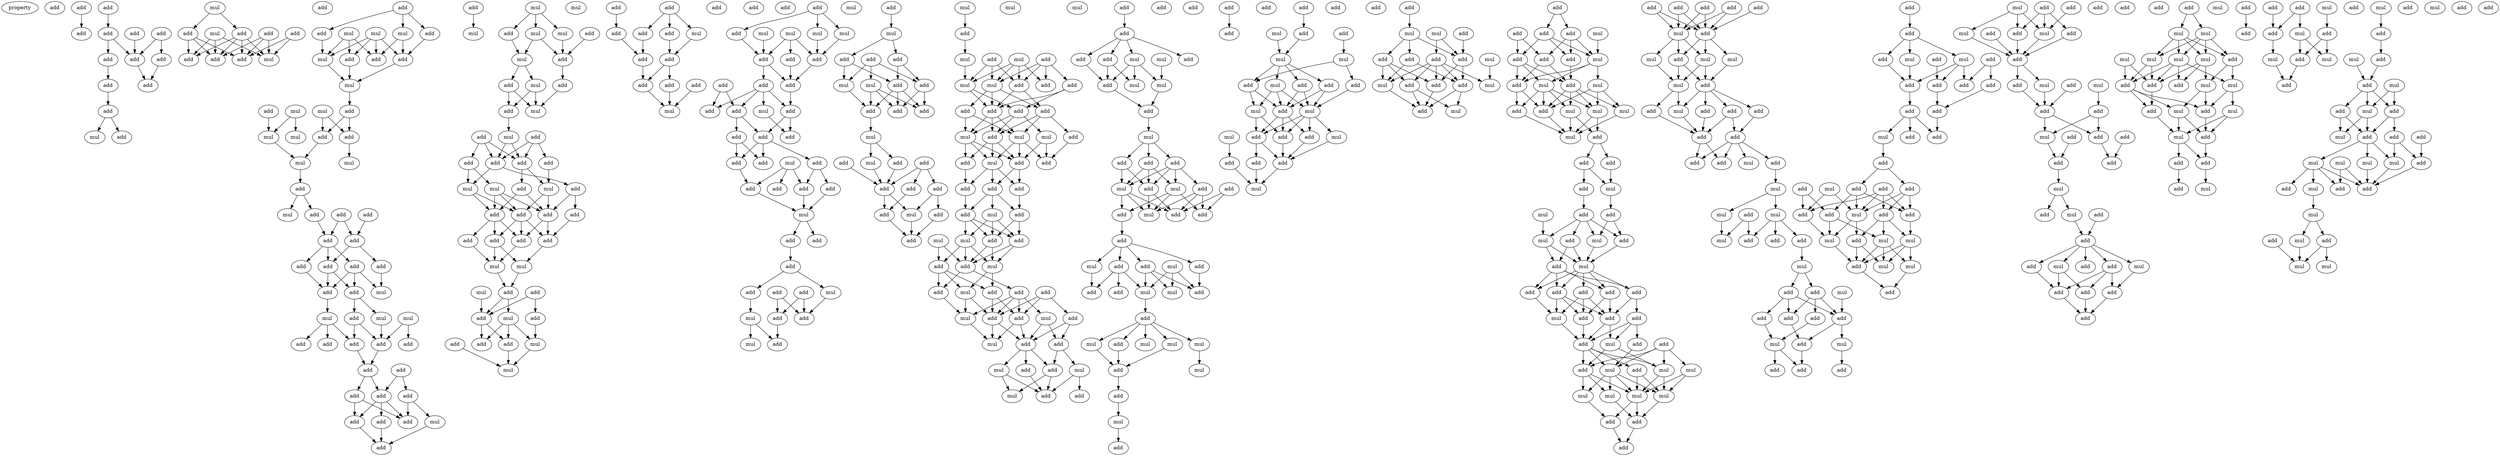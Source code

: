 digraph {
    node [fontcolor=black]
    property [mul=2,lf=1.8]
    0 [ label = add ];
    1 [ label = add ];
    2 [ label = add ];
    3 [ label = add ];
    4 [ label = add ];
    5 [ label = add ];
    6 [ label = add ];
    7 [ label = add ];
    8 [ label = add ];
    9 [ label = add ];
    10 [ label = add ];
    11 [ label = add ];
    12 [ label = add ];
    13 [ label = mul ];
    14 [ label = add ];
    15 [ label = mul ];
    16 [ label = add ];
    17 [ label = add ];
    18 [ label = mul ];
    19 [ label = add ];
    20 [ label = add ];
    21 [ label = add ];
    22 [ label = add ];
    23 [ label = mul ];
    24 [ label = add ];
    25 [ label = add ];
    26 [ label = add ];
    27 [ label = add ];
    28 [ label = mul ];
    29 [ label = mul ];
    30 [ label = mul ];
    31 [ label = add ];
    32 [ label = mul ];
    33 [ label = add ];
    34 [ label = add ];
    35 [ label = add ];
    36 [ label = mul ];
    37 [ label = add ];
    38 [ label = add ];
    39 [ label = mul ];
    40 [ label = mul ];
    41 [ label = add ];
    42 [ label = mul ];
    43 [ label = add ];
    44 [ label = mul ];
    45 [ label = mul ];
    46 [ label = mul ];
    47 [ label = add ];
    48 [ label = add ];
    49 [ label = add ];
    50 [ label = mul ];
    51 [ label = add ];
    52 [ label = add ];
    53 [ label = add ];
    54 [ label = add ];
    55 [ label = add ];
    56 [ label = add ];
    57 [ label = add ];
    58 [ label = mul ];
    59 [ label = add ];
    60 [ label = add ];
    61 [ label = mul ];
    62 [ label = mul ];
    63 [ label = add ];
    64 [ label = mul ];
    65 [ label = add ];
    66 [ label = add ];
    67 [ label = add ];
    68 [ label = add ];
    69 [ label = add ];
    70 [ label = add ];
    71 [ label = add ];
    72 [ label = add ];
    73 [ label = add ];
    74 [ label = add ];
    75 [ label = add ];
    76 [ label = add ];
    77 [ label = add ];
    78 [ label = mul ];
    79 [ label = add ];
    80 [ label = add ];
    81 [ label = mul ];
    82 [ label = mul ];
    83 [ label = mul ];
    84 [ label = add ];
    85 [ label = add ];
    86 [ label = mul ];
    87 [ label = mul ];
    88 [ label = add ];
    89 [ label = mul ];
    90 [ label = add ];
    91 [ label = mul ];
    92 [ label = add ];
    93 [ label = add ];
    94 [ label = mul ];
    95 [ label = add ];
    96 [ label = mul ];
    97 [ label = add ];
    98 [ label = add ];
    99 [ label = add ];
    100 [ label = add ];
    101 [ label = add ];
    102 [ label = mul ];
    103 [ label = add ];
    104 [ label = mul ];
    105 [ label = add ];
    106 [ label = mul ];
    107 [ label = add ];
    108 [ label = add ];
    109 [ label = add ];
    110 [ label = add ];
    111 [ label = add ];
    112 [ label = add ];
    113 [ label = add ];
    114 [ label = add ];
    115 [ label = mul ];
    116 [ label = mul ];
    117 [ label = add ];
    118 [ label = mul ];
    119 [ label = add ];
    120 [ label = add ];
    121 [ label = mul ];
    122 [ label = add ];
    123 [ label = add ];
    124 [ label = add ];
    125 [ label = mul ];
    126 [ label = add ];
    127 [ label = mul ];
    128 [ label = add ];
    129 [ label = add ];
    130 [ label = add ];
    131 [ label = add ];
    132 [ label = add ];
    133 [ label = add ];
    134 [ label = mul ];
    135 [ label = add ];
    136 [ label = add ];
    137 [ label = add ];
    138 [ label = add ];
    139 [ label = add ];
    140 [ label = add ];
    141 [ label = mul ];
    142 [ label = add ];
    143 [ label = add ];
    144 [ label = mul ];
    145 [ label = mul ];
    146 [ label = mul ];
    147 [ label = mul ];
    148 [ label = add ];
    149 [ label = add ];
    150 [ label = add ];
    151 [ label = add ];
    152 [ label = add ];
    153 [ label = add ];
    154 [ label = add ];
    155 [ label = add ];
    156 [ label = mul ];
    157 [ label = add ];
    158 [ label = add ];
    159 [ label = add ];
    160 [ label = add ];
    161 [ label = add ];
    162 [ label = add ];
    163 [ label = add ];
    164 [ label = add ];
    165 [ label = mul ];
    166 [ label = add ];
    167 [ label = add ];
    168 [ label = add ];
    169 [ label = mul ];
    170 [ label = add ];
    171 [ label = mul ];
    172 [ label = add ];
    173 [ label = add ];
    174 [ label = add ];
    175 [ label = add ];
    176 [ label = add ];
    177 [ label = mul ];
    178 [ label = add ];
    179 [ label = add ];
    180 [ label = mul ];
    181 [ label = add ];
    182 [ label = add ];
    183 [ label = mul ];
    184 [ label = add ];
    185 [ label = mul ];
    186 [ label = add ];
    187 [ label = add ];
    188 [ label = add ];
    189 [ label = add ];
    190 [ label = add ];
    191 [ label = mul ];
    192 [ label = mul ];
    193 [ label = add ];
    194 [ label = add ];
    195 [ label = add ];
    196 [ label = mul ];
    197 [ label = add ];
    198 [ label = add ];
    199 [ label = add ];
    200 [ label = mul ];
    201 [ label = add ];
    202 [ label = add ];
    203 [ label = add ];
    204 [ label = add ];
    205 [ label = mul ];
    206 [ label = add ];
    207 [ label = mul ];
    208 [ label = add ];
    209 [ label = add ];
    210 [ label = mul ];
    211 [ label = add ];
    212 [ label = mul ];
    213 [ label = add ];
    214 [ label = add ];
    215 [ label = add ];
    216 [ label = mul ];
    217 [ label = add ];
    218 [ label = mul ];
    219 [ label = add ];
    220 [ label = add ];
    221 [ label = add ];
    222 [ label = add ];
    223 [ label = add ];
    224 [ label = add ];
    225 [ label = mul ];
    226 [ label = mul ];
    227 [ label = mul ];
    228 [ label = add ];
    229 [ label = add ];
    230 [ label = add ];
    231 [ label = mul ];
    232 [ label = add ];
    233 [ label = add ];
    234 [ label = add ];
    235 [ label = add ];
    236 [ label = add ];
    237 [ label = mul ];
    238 [ label = add ];
    239 [ label = mul ];
    240 [ label = add ];
    241 [ label = mul ];
    242 [ label = add ];
    243 [ label = add ];
    244 [ label = mul ];
    245 [ label = add ];
    246 [ label = add ];
    247 [ label = add ];
    248 [ label = mul ];
    249 [ label = add ];
    250 [ label = add ];
    251 [ label = mul ];
    252 [ label = mul ];
    253 [ label = add ];
    254 [ label = add ];
    255 [ label = add ];
    256 [ label = mul ];
    257 [ label = add ];
    258 [ label = add ];
    259 [ label = add ];
    260 [ label = mul ];
    261 [ label = mul ];
    262 [ label = mul ];
    263 [ label = add ];
    264 [ label = add ];
    265 [ label = mul ];
    266 [ label = mul ];
    267 [ label = add ];
    268 [ label = add ];
    269 [ label = mul ];
    270 [ label = add ];
    271 [ label = mul ];
    272 [ label = add ];
    273 [ label = add ];
    274 [ label = mul ];
    275 [ label = add ];
    276 [ label = mul ];
    277 [ label = add ];
    278 [ label = mul ];
    279 [ label = add ];
    280 [ label = add ];
    281 [ label = add ];
    282 [ label = mul ];
    283 [ label = add ];
    284 [ label = add ];
    285 [ label = mul ];
    286 [ label = add ];
    287 [ label = add ];
    288 [ label = add ];
    289 [ label = mul ];
    290 [ label = add ];
    291 [ label = add ];
    292 [ label = mul ];
    293 [ label = add ];
    294 [ label = add ];
    295 [ label = add ];
    296 [ label = mul ];
    297 [ label = add ];
    298 [ label = mul ];
    299 [ label = add ];
    300 [ label = add ];
    301 [ label = mul ];
    302 [ label = add ];
    303 [ label = mul ];
    304 [ label = mul ];
    305 [ label = mul ];
    306 [ label = mul ];
    307 [ label = add ];
    308 [ label = add ];
    309 [ label = mul ];
    310 [ label = add ];
    311 [ label = mul ];
    312 [ label = add ];
    313 [ label = add ];
    314 [ label = add ];
    315 [ label = add ];
    316 [ label = add ];
    317 [ label = add ];
    318 [ label = add ];
    319 [ label = add ];
    320 [ label = mul ];
    321 [ label = add ];
    322 [ label = mul ];
    323 [ label = mul ];
    324 [ label = add ];
    325 [ label = add ];
    326 [ label = mul ];
    327 [ label = add ];
    328 [ label = add ];
    329 [ label = mul ];
    330 [ label = add ];
    331 [ label = mul ];
    332 [ label = add ];
    333 [ label = add ];
    334 [ label = mul ];
    335 [ label = mul ];
    336 [ label = add ];
    337 [ label = add ];
    338 [ label = add ];
    339 [ label = add ];
    340 [ label = mul ];
    341 [ label = add ];
    342 [ label = add ];
    343 [ label = add ];
    344 [ label = mul ];
    345 [ label = add ];
    346 [ label = mul ];
    347 [ label = add ];
    348 [ label = add ];
    349 [ label = mul ];
    350 [ label = add ];
    351 [ label = add ];
    352 [ label = add ];
    353 [ label = add ];
    354 [ label = mul ];
    355 [ label = mul ];
    356 [ label = add ];
    357 [ label = add ];
    358 [ label = mul ];
    359 [ label = add ];
    360 [ label = mul ];
    361 [ label = add ];
    362 [ label = add ];
    363 [ label = add ];
    364 [ label = add ];
    365 [ label = add ];
    366 [ label = add ];
    367 [ label = mul ];
    368 [ label = add ];
    369 [ label = add ];
    370 [ label = mul ];
    371 [ label = mul ];
    372 [ label = add ];
    373 [ label = mul ];
    374 [ label = mul ];
    375 [ label = add ];
    376 [ label = mul ];
    377 [ label = add ];
    378 [ label = mul ];
    379 [ label = add ];
    380 [ label = add ];
    381 [ label = add ];
    382 [ label = mul ];
    383 [ label = add ];
    384 [ label = add ];
    385 [ label = mul ];
    386 [ label = add ];
    387 [ label = add ];
    388 [ label = mul ];
    389 [ label = mul ];
    390 [ label = add ];
    391 [ label = mul ];
    392 [ label = add ];
    393 [ label = add ];
    394 [ label = add ];
    395 [ label = add ];
    396 [ label = add ];
    397 [ label = add ];
    398 [ label = add ];
    399 [ label = mul ];
    400 [ label = add ];
    401 [ label = add ];
    402 [ label = add ];
    403 [ label = add ];
    404 [ label = mul ];
    405 [ label = mul ];
    406 [ label = add ];
    407 [ label = mul ];
    408 [ label = mul ];
    409 [ label = add ];
    410 [ label = mul ];
    411 [ label = mul ];
    412 [ label = mul ];
    413 [ label = mul ];
    414 [ label = add ];
    415 [ label = add ];
    416 [ label = add ];
    417 [ label = add ];
    418 [ label = add ];
    419 [ label = add ];
    420 [ label = add ];
    421 [ label = add ];
    422 [ label = mul ];
    423 [ label = add ];
    424 [ label = add ];
    425 [ label = mul ];
    426 [ label = mul ];
    427 [ label = mul ];
    428 [ label = mul ];
    429 [ label = add ];
    430 [ label = add ];
    431 [ label = mul ];
    432 [ label = add ];
    433 [ label = add ];
    434 [ label = add ];
    435 [ label = add ];
    436 [ label = add ];
    437 [ label = mul ];
    438 [ label = add ];
    439 [ label = add ];
    440 [ label = add ];
    441 [ label = mul ];
    442 [ label = mul ];
    443 [ label = mul ];
    444 [ label = add ];
    445 [ label = add ];
    446 [ label = add ];
    447 [ label = mul ];
    448 [ label = add ];
    449 [ label = mul ];
    450 [ label = add ];
    451 [ label = add ];
    452 [ label = mul ];
    453 [ label = add ];
    454 [ label = add ];
    455 [ label = add ];
    456 [ label = add ];
    457 [ label = add ];
    458 [ label = mul ];
    459 [ label = mul ];
    460 [ label = add ];
    461 [ label = add ];
    462 [ label = add ];
    463 [ label = add ];
    464 [ label = add ];
    465 [ label = add ];
    466 [ label = mul ];
    467 [ label = add ];
    468 [ label = add ];
    469 [ label = mul ];
    470 [ label = add ];
    471 [ label = add ];
    472 [ label = add ];
    473 [ label = add ];
    474 [ label = add ];
    475 [ label = add ];
    476 [ label = mul ];
    477 [ label = add ];
    478 [ label = add ];
    479 [ label = add ];
    480 [ label = mul ];
    481 [ label = add ];
    482 [ label = add ];
    483 [ label = add ];
    484 [ label = add ];
    485 [ label = add ];
    486 [ label = add ];
    487 [ label = add ];
    488 [ label = mul ];
    489 [ label = add ];
    490 [ label = mul ];
    491 [ label = mul ];
    492 [ label = add ];
    493 [ label = mul ];
    494 [ label = mul ];
    495 [ label = mul ];
    496 [ label = add ];
    497 [ label = add ];
    498 [ label = add ];
    499 [ label = mul ];
    500 [ label = add ];
    501 [ label = add ];
    502 [ label = mul ];
    503 [ label = mul ];
    504 [ label = add ];
    505 [ label = add ];
    506 [ label = add ];
    507 [ label = mul ];
    508 [ label = add ];
    509 [ label = mul ];
    510 [ label = add ];
    511 [ label = add ];
    512 [ label = add ];
    513 [ label = mul ];
    514 [ label = add ];
    515 [ label = add ];
    516 [ label = add ];
    517 [ label = add ];
    518 [ label = add ];
    519 [ label = add ];
    520 [ label = mul ];
    521 [ label = add ];
    522 [ label = mul ];
    523 [ label = add ];
    524 [ label = add ];
    525 [ label = add ];
    526 [ label = add ];
    527 [ label = add ];
    528 [ label = add ];
    529 [ label = mul ];
    530 [ label = mul ];
    531 [ label = add ];
    532 [ label = add ];
    533 [ label = add ];
    534 [ label = add ];
    535 [ label = add ];
    536 [ label = add ];
    537 [ label = mul ];
    538 [ label = mul ];
    539 [ label = mul ];
    540 [ label = mul ];
    541 [ label = mul ];
    542 [ label = add ];
    543 [ label = mul ];
    544 [ label = mul ];
    545 [ label = add ];
    546 [ label = add ];
    547 [ label = mul ];
    548 [ label = add ];
    549 [ label = mul ];
    550 [ label = mul ];
    551 [ label = mul ];
    552 [ label = add ];
    553 [ label = add ];
    554 [ label = add ];
    555 [ label = mul ];
    556 [ label = add ];
    557 [ label = add ];
    558 [ label = mul ];
    559 [ label = add ];
    560 [ label = add ];
    561 [ label = add ];
    562 [ label = add ];
    563 [ label = add ];
    564 [ label = mul ];
    565 [ label = add ];
    566 [ label = add ];
    567 [ label = mul ];
    568 [ label = add ];
    569 [ label = mul ];
    570 [ label = add ];
    571 [ label = mul ];
    572 [ label = add ];
    573 [ label = mul ];
    574 [ label = add ];
    575 [ label = mul ];
    576 [ label = add ];
    577 [ label = mul ];
    578 [ label = add ];
    579 [ label = add ];
    580 [ label = mul ];
    581 [ label = add ];
    582 [ label = add ];
    583 [ label = mul ];
    584 [ label = add ];
    585 [ label = add ];
    586 [ label = add ];
    587 [ label = add ];
    588 [ label = mul ];
    589 [ label = mul ];
    590 [ label = mul ];
    591 [ label = add ];
    592 [ label = mul ];
    593 [ label = mul ];
    594 [ label = add ];
    595 [ label = add ];
    596 [ label = mul ];
    597 [ label = add ];
    598 [ label = mul ];
    599 [ label = mul ];
    600 [ label = add ];
    601 [ label = add ];
    602 [ label = add ];
    603 [ label = mul ];
    604 [ label = mul ];
    1 -> 2 [ name = 0 ];
    3 -> 5 [ name = 1 ];
    4 -> 9 [ name = 2 ];
    5 -> 7 [ name = 3 ];
    5 -> 9 [ name = 4 ];
    6 -> 8 [ name = 5 ];
    6 -> 9 [ name = 6 ];
    7 -> 11 [ name = 7 ];
    8 -> 10 [ name = 8 ];
    9 -> 10 [ name = 9 ];
    11 -> 12 [ name = 10 ];
    12 -> 13 [ name = 11 ];
    12 -> 14 [ name = 12 ];
    15 -> 16 [ name = 13 ];
    15 -> 19 [ name = 14 ];
    16 -> 21 [ name = 15 ];
    16 -> 22 [ name = 16 ];
    16 -> 23 [ name = 17 ];
    16 -> 24 [ name = 18 ];
    17 -> 22 [ name = 19 ];
    17 -> 23 [ name = 20 ];
    18 -> 21 [ name = 21 ];
    18 -> 23 [ name = 22 ];
    18 -> 24 [ name = 23 ];
    19 -> 21 [ name = 24 ];
    19 -> 22 [ name = 25 ];
    19 -> 24 [ name = 26 ];
    20 -> 22 [ name = 27 ];
    20 -> 23 [ name = 28 ];
    20 -> 24 [ name = 29 ];
    26 -> 27 [ name = 30 ];
    26 -> 29 [ name = 31 ];
    26 -> 31 [ name = 32 ];
    27 -> 32 [ name = 33 ];
    28 -> 32 [ name = 34 ];
    28 -> 33 [ name = 35 ];
    28 -> 34 [ name = 36 ];
    29 -> 33 [ name = 37 ];
    29 -> 35 [ name = 38 ];
    30 -> 32 [ name = 39 ];
    30 -> 33 [ name = 40 ];
    30 -> 34 [ name = 41 ];
    30 -> 35 [ name = 42 ];
    31 -> 35 [ name = 43 ];
    32 -> 36 [ name = 44 ];
    34 -> 36 [ name = 45 ];
    35 -> 36 [ name = 46 ];
    36 -> 37 [ name = 47 ];
    37 -> 41 [ name = 48 ];
    37 -> 43 [ name = 49 ];
    38 -> 42 [ name = 50 ];
    39 -> 42 [ name = 51 ];
    39 -> 44 [ name = 52 ];
    40 -> 41 [ name = 53 ];
    40 -> 43 [ name = 54 ];
    41 -> 46 [ name = 55 ];
    42 -> 46 [ name = 56 ];
    43 -> 45 [ name = 57 ];
    46 -> 47 [ name = 58 ];
    47 -> 50 [ name = 59 ];
    47 -> 51 [ name = 60 ];
    48 -> 52 [ name = 61 ];
    48 -> 53 [ name = 62 ];
    49 -> 53 [ name = 63 ];
    51 -> 52 [ name = 64 ];
    52 -> 54 [ name = 65 ];
    52 -> 56 [ name = 66 ];
    52 -> 57 [ name = 67 ];
    53 -> 55 [ name = 68 ];
    53 -> 56 [ name = 69 ];
    54 -> 58 [ name = 70 ];
    54 -> 59 [ name = 71 ];
    54 -> 60 [ name = 72 ];
    55 -> 58 [ name = 73 ];
    56 -> 59 [ name = 74 ];
    56 -> 60 [ name = 75 ];
    57 -> 59 [ name = 76 ];
    59 -> 61 [ name = 77 ];
    60 -> 62 [ name = 78 ];
    60 -> 63 [ name = 79 ];
    61 -> 67 [ name = 80 ];
    61 -> 68 [ name = 81 ];
    61 -> 69 [ name = 82 ];
    62 -> 66 [ name = 83 ];
    63 -> 66 [ name = 84 ];
    63 -> 68 [ name = 85 ];
    64 -> 65 [ name = 86 ];
    64 -> 66 [ name = 87 ];
    66 -> 71 [ name = 88 ];
    68 -> 71 [ name = 89 ];
    70 -> 72 [ name = 90 ];
    70 -> 74 [ name = 91 ];
    71 -> 73 [ name = 92 ];
    71 -> 74 [ name = 93 ];
    72 -> 76 [ name = 94 ];
    72 -> 78 [ name = 95 ];
    73 -> 76 [ name = 96 ];
    73 -> 77 [ name = 97 ];
    74 -> 75 [ name = 98 ];
    74 -> 76 [ name = 99 ];
    74 -> 77 [ name = 100 ];
    75 -> 79 [ name = 101 ];
    77 -> 79 [ name = 102 ];
    78 -> 79 [ name = 103 ];
    80 -> 81 [ name = 104 ];
    82 -> 83 [ name = 105 ];
    82 -> 85 [ name = 106 ];
    82 -> 86 [ name = 107 ];
    83 -> 88 [ name = 108 ];
    84 -> 88 [ name = 109 ];
    85 -> 89 [ name = 110 ];
    86 -> 88 [ name = 111 ];
    86 -> 89 [ name = 112 ];
    88 -> 92 [ name = 113 ];
    89 -> 90 [ name = 114 ];
    89 -> 91 [ name = 115 ];
    90 -> 93 [ name = 116 ];
    90 -> 94 [ name = 117 ];
    91 -> 93 [ name = 118 ];
    91 -> 94 [ name = 119 ];
    92 -> 94 [ name = 120 ];
    93 -> 96 [ name = 121 ];
    95 -> 99 [ name = 122 ];
    95 -> 100 [ name = 123 ];
    95 -> 101 [ name = 124 ];
    96 -> 100 [ name = 125 ];
    96 -> 101 [ name = 126 ];
    97 -> 98 [ name = 127 ];
    97 -> 100 [ name = 128 ];
    97 -> 101 [ name = 129 ];
    98 -> 104 [ name = 130 ];
    98 -> 106 [ name = 131 ];
    99 -> 102 [ name = 132 ];
    100 -> 103 [ name = 133 ];
    100 -> 106 [ name = 134 ];
    101 -> 102 [ name = 135 ];
    101 -> 105 [ name = 136 ];
    102 -> 107 [ name = 137 ];
    102 -> 109 [ name = 138 ];
    103 -> 109 [ name = 139 ];
    103 -> 110 [ name = 140 ];
    104 -> 107 [ name = 141 ];
    104 -> 108 [ name = 142 ];
    104 -> 109 [ name = 143 ];
    105 -> 108 [ name = 144 ];
    105 -> 109 [ name = 145 ];
    106 -> 107 [ name = 146 ];
    106 -> 108 [ name = 147 ];
    107 -> 112 [ name = 148 ];
    107 -> 113 [ name = 149 ];
    107 -> 114 [ name = 150 ];
    108 -> 111 [ name = 151 ];
    108 -> 112 [ name = 152 ];
    108 -> 113 [ name = 153 ];
    109 -> 112 [ name = 154 ];
    109 -> 114 [ name = 155 ];
    110 -> 114 [ name = 156 ];
    111 -> 115 [ name = 157 ];
    112 -> 115 [ name = 158 ];
    113 -> 115 [ name = 159 ];
    113 -> 116 [ name = 160 ];
    114 -> 116 [ name = 161 ];
    115 -> 119 [ name = 162 ];
    116 -> 119 [ name = 163 ];
    117 -> 120 [ name = 164 ];
    117 -> 122 [ name = 165 ];
    118 -> 120 [ name = 166 ];
    119 -> 120 [ name = 167 ];
    119 -> 121 [ name = 168 ];
    120 -> 123 [ name = 169 ];
    120 -> 126 [ name = 170 ];
    121 -> 123 [ name = 171 ];
    121 -> 125 [ name = 172 ];
    121 -> 126 [ name = 173 ];
    122 -> 125 [ name = 174 ];
    124 -> 127 [ name = 175 ];
    125 -> 127 [ name = 176 ];
    126 -> 127 [ name = 177 ];
    128 -> 131 [ name = 178 ];
    129 -> 130 [ name = 179 ];
    129 -> 132 [ name = 180 ];
    129 -> 134 [ name = 181 ];
    130 -> 136 [ name = 182 ];
    131 -> 136 [ name = 183 ];
    132 -> 135 [ name = 184 ];
    134 -> 135 [ name = 185 ];
    135 -> 138 [ name = 186 ];
    135 -> 140 [ name = 187 ];
    136 -> 140 [ name = 188 ];
    138 -> 141 [ name = 189 ];
    139 -> 141 [ name = 190 ];
    140 -> 141 [ name = 191 ];
    143 -> 145 [ name = 192 ];
    143 -> 147 [ name = 193 ];
    143 -> 148 [ name = 194 ];
    144 -> 151 [ name = 195 ];
    145 -> 150 [ name = 196 ];
    146 -> 149 [ name = 197 ];
    146 -> 150 [ name = 198 ];
    146 -> 151 [ name = 199 ];
    147 -> 150 [ name = 200 ];
    148 -> 151 [ name = 201 ];
    149 -> 153 [ name = 202 ];
    150 -> 153 [ name = 203 ];
    151 -> 152 [ name = 204 ];
    151 -> 153 [ name = 205 ];
    152 -> 155 [ name = 206 ];
    152 -> 156 [ name = 207 ];
    152 -> 157 [ name = 208 ];
    152 -> 158 [ name = 209 ];
    153 -> 158 [ name = 210 ];
    154 -> 155 [ name = 211 ];
    154 -> 157 [ name = 212 ];
    156 -> 161 [ name = 213 ];
    157 -> 159 [ name = 214 ];
    157 -> 160 [ name = 215 ];
    158 -> 159 [ name = 216 ];
    158 -> 161 [ name = 217 ];
    159 -> 162 [ name = 218 ];
    159 -> 163 [ name = 219 ];
    159 -> 164 [ name = 220 ];
    160 -> 162 [ name = 221 ];
    160 -> 163 [ name = 222 ];
    162 -> 170 [ name = 223 ];
    164 -> 166 [ name = 224 ];
    164 -> 168 [ name = 225 ];
    165 -> 167 [ name = 226 ];
    165 -> 168 [ name = 227 ];
    165 -> 170 [ name = 228 ];
    166 -> 171 [ name = 229 ];
    168 -> 171 [ name = 230 ];
    170 -> 171 [ name = 231 ];
    171 -> 172 [ name = 232 ];
    171 -> 173 [ name = 233 ];
    172 -> 174 [ name = 234 ];
    174 -> 175 [ name = 235 ];
    174 -> 177 [ name = 236 ];
    175 -> 180 [ name = 237 ];
    176 -> 179 [ name = 238 ];
    176 -> 181 [ name = 239 ];
    177 -> 181 [ name = 240 ];
    178 -> 179 [ name = 241 ];
    178 -> 181 [ name = 242 ];
    179 -> 184 [ name = 243 ];
    180 -> 183 [ name = 244 ];
    180 -> 184 [ name = 245 ];
    182 -> 185 [ name = 246 ];
    185 -> 186 [ name = 247 ];
    185 -> 187 [ name = 248 ];
    186 -> 189 [ name = 249 ];
    186 -> 192 [ name = 250 ];
    187 -> 189 [ name = 251 ];
    187 -> 190 [ name = 252 ];
    188 -> 190 [ name = 253 ];
    188 -> 191 [ name = 254 ];
    188 -> 192 [ name = 255 ];
    189 -> 193 [ name = 256 ];
    189 -> 194 [ name = 257 ];
    189 -> 195 [ name = 258 ];
    190 -> 193 [ name = 259 ];
    190 -> 194 [ name = 260 ];
    191 -> 193 [ name = 261 ];
    191 -> 194 [ name = 262 ];
    191 -> 195 [ name = 263 ];
    192 -> 195 [ name = 264 ];
    195 -> 196 [ name = 265 ];
    196 -> 197 [ name = 266 ];
    196 -> 200 [ name = 267 ];
    197 -> 202 [ name = 268 ];
    198 -> 201 [ name = 269 ];
    198 -> 202 [ name = 270 ];
    198 -> 203 [ name = 271 ];
    199 -> 202 [ name = 272 ];
    200 -> 202 [ name = 273 ];
    201 -> 204 [ name = 274 ];
    202 -> 204 [ name = 275 ];
    202 -> 205 [ name = 276 ];
    203 -> 205 [ name = 277 ];
    203 -> 206 [ name = 278 ];
    204 -> 208 [ name = 279 ];
    205 -> 208 [ name = 280 ];
    206 -> 208 [ name = 281 ];
    207 -> 209 [ name = 282 ];
    209 -> 210 [ name = 283 ];
    210 -> 216 [ name = 284 ];
    211 -> 214 [ name = 285 ];
    211 -> 215 [ name = 286 ];
    211 -> 217 [ name = 287 ];
    211 -> 218 [ name = 288 ];
    212 -> 215 [ name = 289 ];
    212 -> 216 [ name = 290 ];
    212 -> 217 [ name = 291 ];
    212 -> 218 [ name = 292 ];
    213 -> 216 [ name = 293 ];
    213 -> 217 [ name = 294 ];
    213 -> 218 [ name = 295 ];
    214 -> 220 [ name = 296 ];
    214 -> 222 [ name = 297 ];
    216 -> 220 [ name = 298 ];
    216 -> 222 [ name = 299 ];
    217 -> 220 [ name = 300 ];
    217 -> 221 [ name = 301 ];
    218 -> 219 [ name = 302 ];
    218 -> 220 [ name = 303 ];
    218 -> 221 [ name = 304 ];
    219 -> 225 [ name = 305 ];
    219 -> 226 [ name = 306 ];
    220 -> 224 [ name = 307 ];
    220 -> 225 [ name = 308 ];
    220 -> 226 [ name = 309 ];
    221 -> 223 [ name = 310 ];
    221 -> 224 [ name = 311 ];
    221 -> 226 [ name = 312 ];
    222 -> 224 [ name = 313 ];
    222 -> 225 [ name = 314 ];
    222 -> 227 [ name = 315 ];
    223 -> 228 [ name = 316 ];
    224 -> 229 [ name = 317 ];
    224 -> 230 [ name = 318 ];
    224 -> 231 [ name = 319 ];
    225 -> 229 [ name = 320 ];
    225 -> 230 [ name = 321 ];
    225 -> 231 [ name = 322 ];
    226 -> 228 [ name = 323 ];
    226 -> 230 [ name = 324 ];
    226 -> 231 [ name = 325 ];
    227 -> 228 [ name = 326 ];
    227 -> 230 [ name = 327 ];
    229 -> 232 [ name = 328 ];
    230 -> 233 [ name = 329 ];
    230 -> 234 [ name = 330 ];
    231 -> 232 [ name = 331 ];
    231 -> 233 [ name = 332 ];
    231 -> 234 [ name = 333 ];
    232 -> 236 [ name = 334 ];
    233 -> 235 [ name = 335 ];
    234 -> 235 [ name = 336 ];
    234 -> 236 [ name = 337 ];
    234 -> 237 [ name = 338 ];
    235 -> 238 [ name = 339 ];
    235 -> 240 [ name = 340 ];
    236 -> 238 [ name = 341 ];
    236 -> 240 [ name = 342 ];
    236 -> 241 [ name = 343 ];
    237 -> 238 [ name = 344 ];
    237 -> 240 [ name = 345 ];
    237 -> 241 [ name = 346 ];
    238 -> 242 [ name = 347 ];
    238 -> 244 [ name = 348 ];
    239 -> 242 [ name = 349 ];
    239 -> 243 [ name = 350 ];
    240 -> 242 [ name = 351 ];
    240 -> 244 [ name = 352 ];
    241 -> 242 [ name = 353 ];
    241 -> 243 [ name = 354 ];
    241 -> 244 [ name = 355 ];
    242 -> 246 [ name = 356 ];
    242 -> 247 [ name = 357 ];
    243 -> 245 [ name = 358 ];
    243 -> 247 [ name = 359 ];
    243 -> 248 [ name = 360 ];
    244 -> 245 [ name = 361 ];
    244 -> 248 [ name = 362 ];
    245 -> 250 [ name = 363 ];
    245 -> 253 [ name = 364 ];
    246 -> 250 [ name = 365 ];
    246 -> 251 [ name = 366 ];
    246 -> 252 [ name = 367 ];
    246 -> 253 [ name = 368 ];
    247 -> 251 [ name = 369 ];
    248 -> 250 [ name = 370 ];
    248 -> 251 [ name = 371 ];
    249 -> 250 [ name = 372 ];
    249 -> 253 [ name = 373 ];
    249 -> 254 [ name = 374 ];
    250 -> 256 [ name = 375 ];
    250 -> 257 [ name = 376 ];
    251 -> 256 [ name = 377 ];
    252 -> 255 [ name = 378 ];
    252 -> 257 [ name = 379 ];
    253 -> 256 [ name = 380 ];
    253 -> 257 [ name = 381 ];
    254 -> 255 [ name = 382 ];
    254 -> 257 [ name = 383 ];
    255 -> 258 [ name = 384 ];
    255 -> 260 [ name = 385 ];
    257 -> 258 [ name = 386 ];
    257 -> 259 [ name = 387 ];
    257 -> 261 [ name = 388 ];
    258 -> 262 [ name = 389 ];
    258 -> 263 [ name = 390 ];
    259 -> 263 [ name = 391 ];
    260 -> 263 [ name = 392 ];
    260 -> 264 [ name = 393 ];
    261 -> 262 [ name = 394 ];
    261 -> 263 [ name = 395 ];
    267 -> 268 [ name = 396 ];
    268 -> 269 [ name = 397 ];
    268 -> 270 [ name = 398 ];
    268 -> 272 [ name = 399 ];
    268 -> 273 [ name = 400 ];
    269 -> 274 [ name = 401 ];
    269 -> 275 [ name = 402 ];
    269 -> 276 [ name = 403 ];
    271 -> 274 [ name = 404 ];
    272 -> 275 [ name = 405 ];
    272 -> 276 [ name = 406 ];
    273 -> 275 [ name = 407 ];
    274 -> 277 [ name = 408 ];
    275 -> 277 [ name = 409 ];
    277 -> 278 [ name = 410 ];
    278 -> 279 [ name = 411 ];
    278 -> 280 [ name = 412 ];
    278 -> 281 [ name = 413 ];
    279 -> 282 [ name = 414 ];
    279 -> 284 [ name = 415 ];
    279 -> 285 [ name = 416 ];
    280 -> 282 [ name = 417 ];
    280 -> 284 [ name = 418 ];
    280 -> 285 [ name = 419 ];
    280 -> 286 [ name = 420 ];
    281 -> 282 [ name = 421 ];
    281 -> 284 [ name = 422 ];
    282 -> 288 [ name = 423 ];
    282 -> 289 [ name = 424 ];
    282 -> 290 [ name = 425 ];
    283 -> 287 [ name = 426 ];
    283 -> 288 [ name = 427 ];
    284 -> 288 [ name = 428 ];
    284 -> 289 [ name = 429 ];
    285 -> 287 [ name = 430 ];
    285 -> 289 [ name = 431 ];
    285 -> 290 [ name = 432 ];
    286 -> 287 [ name = 433 ];
    286 -> 288 [ name = 434 ];
    286 -> 289 [ name = 435 ];
    290 -> 291 [ name = 436 ];
    291 -> 292 [ name = 437 ];
    291 -> 293 [ name = 438 ];
    291 -> 294 [ name = 439 ];
    291 -> 295 [ name = 440 ];
    292 -> 297 [ name = 441 ];
    293 -> 299 [ name = 442 ];
    294 -> 298 [ name = 443 ];
    294 -> 299 [ name = 444 ];
    294 -> 301 [ name = 445 ];
    295 -> 297 [ name = 446 ];
    295 -> 300 [ name = 447 ];
    295 -> 301 [ name = 448 ];
    296 -> 298 [ name = 449 ];
    296 -> 299 [ name = 450 ];
    296 -> 301 [ name = 451 ];
    301 -> 302 [ name = 452 ];
    302 -> 303 [ name = 453 ];
    302 -> 304 [ name = 454 ];
    302 -> 305 [ name = 455 ];
    302 -> 306 [ name = 456 ];
    302 -> 307 [ name = 457 ];
    303 -> 308 [ name = 458 ];
    304 -> 308 [ name = 459 ];
    306 -> 309 [ name = 460 ];
    307 -> 308 [ name = 461 ];
    308 -> 310 [ name = 462 ];
    310 -> 311 [ name = 463 ];
    311 -> 314 [ name = 464 ];
    315 -> 316 [ name = 465 ];
    318 -> 319 [ name = 466 ];
    319 -> 323 [ name = 467 ];
    320 -> 323 [ name = 468 ];
    321 -> 322 [ name = 469 ];
    322 -> 324 [ name = 470 ];
    322 -> 327 [ name = 471 ];
    323 -> 324 [ name = 472 ];
    323 -> 325 [ name = 473 ];
    323 -> 326 [ name = 474 ];
    323 -> 328 [ name = 475 ];
    324 -> 330 [ name = 476 ];
    324 -> 331 [ name = 477 ];
    325 -> 329 [ name = 478 ];
    325 -> 330 [ name = 479 ];
    326 -> 329 [ name = 480 ];
    326 -> 330 [ name = 481 ];
    326 -> 331 [ name = 482 ];
    327 -> 329 [ name = 483 ];
    328 -> 329 [ name = 484 ];
    328 -> 330 [ name = 485 ];
    329 -> 332 [ name = 486 ];
    329 -> 333 [ name = 487 ];
    329 -> 334 [ name = 488 ];
    329 -> 336 [ name = 489 ];
    330 -> 332 [ name = 490 ];
    330 -> 333 [ name = 491 ];
    330 -> 336 [ name = 492 ];
    331 -> 332 [ name = 493 ];
    331 -> 336 [ name = 494 ];
    332 -> 339 [ name = 495 ];
    333 -> 339 [ name = 496 ];
    334 -> 339 [ name = 497 ];
    335 -> 337 [ name = 498 ];
    336 -> 338 [ name = 499 ];
    336 -> 339 [ name = 500 ];
    337 -> 340 [ name = 501 ];
    338 -> 340 [ name = 502 ];
    339 -> 340 [ name = 503 ];
    343 -> 346 [ name = 504 ];
    344 -> 347 [ name = 505 ];
    344 -> 350 [ name = 506 ];
    345 -> 350 [ name = 507 ];
    346 -> 348 [ name = 508 ];
    346 -> 350 [ name = 509 ];
    346 -> 351 [ name = 510 ];
    347 -> 352 [ name = 511 ];
    347 -> 353 [ name = 512 ];
    347 -> 354 [ name = 513 ];
    347 -> 355 [ name = 514 ];
    347 -> 356 [ name = 515 ];
    348 -> 353 [ name = 516 ];
    348 -> 354 [ name = 517 ];
    348 -> 356 [ name = 518 ];
    349 -> 355 [ name = 519 ];
    350 -> 352 [ name = 520 ];
    350 -> 353 [ name = 521 ];
    351 -> 352 [ name = 522 ];
    351 -> 354 [ name = 523 ];
    352 -> 357 [ name = 524 ];
    352 -> 358 [ name = 525 ];
    353 -> 357 [ name = 526 ];
    354 -> 357 [ name = 527 ];
    356 -> 357 [ name = 528 ];
    356 -> 358 [ name = 529 ];
    359 -> 361 [ name = 530 ];
    359 -> 363 [ name = 531 ];
    360 -> 367 [ name = 532 ];
    361 -> 364 [ name = 533 ];
    361 -> 366 [ name = 534 ];
    361 -> 367 [ name = 535 ];
    362 -> 364 [ name = 536 ];
    362 -> 365 [ name = 537 ];
    363 -> 365 [ name = 538 ];
    363 -> 366 [ name = 539 ];
    363 -> 367 [ name = 540 ];
    364 -> 368 [ name = 541 ];
    364 -> 369 [ name = 542 ];
    364 -> 370 [ name = 543 ];
    365 -> 368 [ name = 544 ];
    365 -> 369 [ name = 545 ];
    366 -> 368 [ name = 546 ];
    367 -> 369 [ name = 547 ];
    367 -> 370 [ name = 548 ];
    367 -> 371 [ name = 549 ];
    368 -> 373 [ name = 550 ];
    368 -> 374 [ name = 551 ];
    368 -> 375 [ name = 552 ];
    368 -> 376 [ name = 553 ];
    369 -> 372 [ name = 554 ];
    369 -> 375 [ name = 555 ];
    370 -> 372 [ name = 556 ];
    370 -> 373 [ name = 557 ];
    370 -> 375 [ name = 558 ];
    370 -> 376 [ name = 559 ];
    371 -> 374 [ name = 560 ];
    371 -> 375 [ name = 561 ];
    371 -> 376 [ name = 562 ];
    372 -> 378 [ name = 563 ];
    373 -> 377 [ name = 564 ];
    373 -> 378 [ name = 565 ];
    374 -> 378 [ name = 566 ];
    375 -> 378 [ name = 567 ];
    376 -> 377 [ name = 568 ];
    376 -> 378 [ name = 569 ];
    377 -> 379 [ name = 570 ];
    377 -> 380 [ name = 571 ];
    379 -> 381 [ name = 572 ];
    379 -> 382 [ name = 573 ];
    380 -> 382 [ name = 574 ];
    381 -> 384 [ name = 575 ];
    382 -> 383 [ name = 576 ];
    383 -> 387 [ name = 577 ];
    383 -> 389 [ name = 578 ];
    384 -> 386 [ name = 579 ];
    384 -> 387 [ name = 580 ];
    384 -> 388 [ name = 581 ];
    384 -> 389 [ name = 582 ];
    385 -> 388 [ name = 583 ];
    386 -> 390 [ name = 584 ];
    386 -> 391 [ name = 585 ];
    387 -> 391 [ name = 586 ];
    388 -> 390 [ name = 587 ];
    388 -> 391 [ name = 588 ];
    389 -> 391 [ name = 589 ];
    390 -> 392 [ name = 590 ];
    390 -> 393 [ name = 591 ];
    390 -> 394 [ name = 592 ];
    390 -> 396 [ name = 593 ];
    391 -> 392 [ name = 594 ];
    391 -> 393 [ name = 595 ];
    391 -> 394 [ name = 596 ];
    391 -> 395 [ name = 597 ];
    391 -> 396 [ name = 598 ];
    392 -> 398 [ name = 599 ];
    392 -> 399 [ name = 600 ];
    392 -> 400 [ name = 601 ];
    393 -> 398 [ name = 602 ];
    393 -> 400 [ name = 603 ];
    394 -> 399 [ name = 604 ];
    395 -> 398 [ name = 605 ];
    395 -> 399 [ name = 606 ];
    395 -> 400 [ name = 607 ];
    396 -> 397 [ name = 608 ];
    396 -> 400 [ name = 609 ];
    397 -> 401 [ name = 610 ];
    397 -> 403 [ name = 611 ];
    397 -> 404 [ name = 612 ];
    398 -> 401 [ name = 613 ];
    399 -> 401 [ name = 614 ];
    400 -> 401 [ name = 615 ];
    400 -> 404 [ name = 616 ];
    401 -> 405 [ name = 617 ];
    401 -> 406 [ name = 618 ];
    401 -> 408 [ name = 619 ];
    401 -> 409 [ name = 620 ];
    402 -> 405 [ name = 621 ];
    402 -> 406 [ name = 622 ];
    402 -> 407 [ name = 623 ];
    402 -> 408 [ name = 624 ];
    403 -> 405 [ name = 625 ];
    404 -> 406 [ name = 626 ];
    404 -> 408 [ name = 627 ];
    405 -> 410 [ name = 628 ];
    405 -> 411 [ name = 629 ];
    405 -> 412 [ name = 630 ];
    405 -> 413 [ name = 631 ];
    406 -> 411 [ name = 632 ];
    406 -> 412 [ name = 633 ];
    406 -> 413 [ name = 634 ];
    407 -> 410 [ name = 635 ];
    407 -> 413 [ name = 636 ];
    408 -> 410 [ name = 637 ];
    408 -> 413 [ name = 638 ];
    409 -> 410 [ name = 639 ];
    409 -> 413 [ name = 640 ];
    410 -> 414 [ name = 641 ];
    411 -> 415 [ name = 642 ];
    412 -> 414 [ name = 643 ];
    413 -> 414 [ name = 644 ];
    413 -> 415 [ name = 645 ];
    414 -> 416 [ name = 646 ];
    415 -> 416 [ name = 647 ];
    417 -> 422 [ name = 648 ];
    417 -> 423 [ name = 649 ];
    418 -> 422 [ name = 650 ];
    418 -> 423 [ name = 651 ];
    419 -> 422 [ name = 652 ];
    419 -> 423 [ name = 653 ];
    420 -> 422 [ name = 654 ];
    420 -> 423 [ name = 655 ];
    421 -> 423 [ name = 656 ];
    422 -> 424 [ name = 657 ];
    422 -> 425 [ name = 658 ];
    422 -> 426 [ name = 659 ];
    423 -> 424 [ name = 660 ];
    423 -> 426 [ name = 661 ];
    423 -> 427 [ name = 662 ];
    424 -> 428 [ name = 663 ];
    424 -> 429 [ name = 664 ];
    425 -> 428 [ name = 665 ];
    426 -> 428 [ name = 666 ];
    426 -> 429 [ name = 667 ];
    427 -> 429 [ name = 668 ];
    428 -> 431 [ name = 669 ];
    428 -> 434 [ name = 670 ];
    429 -> 430 [ name = 671 ];
    429 -> 431 [ name = 672 ];
    429 -> 432 [ name = 673 ];
    429 -> 433 [ name = 674 ];
    430 -> 436 [ name = 675 ];
    431 -> 435 [ name = 676 ];
    432 -> 435 [ name = 677 ];
    432 -> 436 [ name = 678 ];
    433 -> 435 [ name = 679 ];
    434 -> 435 [ name = 680 ];
    435 -> 438 [ name = 681 ];
    435 -> 439 [ name = 682 ];
    436 -> 437 [ name = 683 ];
    436 -> 438 [ name = 684 ];
    436 -> 439 [ name = 685 ];
    436 -> 440 [ name = 686 ];
    440 -> 441 [ name = 687 ];
    441 -> 442 [ name = 688 ];
    441 -> 443 [ name = 689 ];
    442 -> 445 [ name = 690 ];
    442 -> 446 [ name = 691 ];
    442 -> 448 [ name = 692 ];
    443 -> 447 [ name = 693 ];
    444 -> 447 [ name = 694 ];
    444 -> 448 [ name = 695 ];
    446 -> 449 [ name = 696 ];
    449 -> 450 [ name = 697 ];
    449 -> 451 [ name = 698 ];
    450 -> 453 [ name = 699 ];
    450 -> 455 [ name = 700 ];
    450 -> 456 [ name = 701 ];
    451 -> 453 [ name = 702 ];
    451 -> 454 [ name = 703 ];
    451 -> 455 [ name = 704 ];
    452 -> 455 [ name = 705 ];
    453 -> 457 [ name = 706 ];
    454 -> 458 [ name = 707 ];
    455 -> 457 [ name = 708 ];
    455 -> 459 [ name = 709 ];
    456 -> 458 [ name = 710 ];
    457 -> 462 [ name = 711 ];
    458 -> 461 [ name = 712 ];
    458 -> 462 [ name = 713 ];
    459 -> 463 [ name = 714 ];
    460 -> 464 [ name = 715 ];
    464 -> 466 [ name = 716 ];
    464 -> 467 [ name = 717 ];
    464 -> 469 [ name = 718 ];
    465 -> 471 [ name = 719 ];
    466 -> 471 [ name = 720 ];
    466 -> 472 [ name = 721 ];
    466 -> 473 [ name = 722 ];
    467 -> 472 [ name = 723 ];
    468 -> 470 [ name = 724 ];
    468 -> 473 [ name = 725 ];
    469 -> 472 [ name = 726 ];
    470 -> 475 [ name = 727 ];
    471 -> 475 [ name = 728 ];
    472 -> 474 [ name = 729 ];
    474 -> 476 [ name = 730 ];
    474 -> 477 [ name = 731 ];
    474 -> 478 [ name = 732 ];
    475 -> 477 [ name = 733 ];
    476 -> 479 [ name = 734 ];
    479 -> 482 [ name = 735 ];
    479 -> 483 [ name = 736 ];
    480 -> 487 [ name = 737 ];
    480 -> 488 [ name = 738 ];
    481 -> 485 [ name = 739 ];
    481 -> 487 [ name = 740 ];
    481 -> 488 [ name = 741 ];
    481 -> 489 [ name = 742 ];
    482 -> 486 [ name = 743 ];
    482 -> 488 [ name = 744 ];
    482 -> 489 [ name = 745 ];
    483 -> 485 [ name = 746 ];
    483 -> 488 [ name = 747 ];
    483 -> 489 [ name = 748 ];
    484 -> 486 [ name = 749 ];
    484 -> 487 [ name = 750 ];
    485 -> 490 [ name = 751 ];
    485 -> 492 [ name = 752 ];
    485 -> 493 [ name = 753 ];
    486 -> 491 [ name = 754 ];
    486 -> 493 [ name = 755 ];
    487 -> 491 [ name = 756 ];
    488 -> 491 [ name = 757 ];
    488 -> 492 [ name = 758 ];
    489 -> 490 [ name = 759 ];
    490 -> 494 [ name = 760 ];
    490 -> 495 [ name = 761 ];
    490 -> 496 [ name = 762 ];
    491 -> 496 [ name = 763 ];
    492 -> 494 [ name = 764 ];
    492 -> 496 [ name = 765 ];
    493 -> 494 [ name = 766 ];
    493 -> 495 [ name = 767 ];
    493 -> 496 [ name = 768 ];
    495 -> 497 [ name = 769 ];
    496 -> 497 [ name = 770 ];
    498 -> 503 [ name = 771 ];
    499 -> 502 [ name = 772 ];
    499 -> 503 [ name = 773 ];
    499 -> 505 [ name = 774 ];
    500 -> 503 [ name = 775 ];
    500 -> 504 [ name = 776 ];
    500 -> 505 [ name = 777 ];
    501 -> 506 [ name = 778 ];
    502 -> 506 [ name = 779 ];
    503 -> 506 [ name = 780 ];
    504 -> 506 [ name = 781 ];
    505 -> 506 [ name = 782 ];
    506 -> 508 [ name = 783 ];
    506 -> 509 [ name = 784 ];
    507 -> 512 [ name = 785 ];
    508 -> 511 [ name = 786 ];
    509 -> 511 [ name = 787 ];
    510 -> 511 [ name = 788 ];
    511 -> 513 [ name = 789 ];
    511 -> 516 [ name = 790 ];
    512 -> 513 [ name = 791 ];
    512 -> 516 [ name = 792 ];
    513 -> 519 [ name = 793 ];
    514 -> 519 [ name = 794 ];
    515 -> 517 [ name = 795 ];
    516 -> 517 [ name = 796 ];
    519 -> 520 [ name = 797 ];
    520 -> 521 [ name = 798 ];
    520 -> 522 [ name = 799 ];
    522 -> 525 [ name = 800 ];
    524 -> 525 [ name = 801 ];
    525 -> 526 [ name = 802 ];
    525 -> 527 [ name = 803 ];
    525 -> 528 [ name = 804 ];
    525 -> 529 [ name = 805 ];
    525 -> 530 [ name = 806 ];
    526 -> 532 [ name = 807 ];
    527 -> 531 [ name = 808 ];
    527 -> 532 [ name = 809 ];
    527 -> 533 [ name = 810 ];
    529 -> 533 [ name = 811 ];
    530 -> 531 [ name = 812 ];
    530 -> 532 [ name = 813 ];
    531 -> 534 [ name = 814 ];
    532 -> 534 [ name = 815 ];
    533 -> 534 [ name = 816 ];
    536 -> 538 [ name = 817 ];
    536 -> 539 [ name = 818 ];
    538 -> 540 [ name = 819 ];
    538 -> 541 [ name = 820 ];
    538 -> 542 [ name = 821 ];
    538 -> 544 [ name = 822 ];
    539 -> 540 [ name = 823 ];
    539 -> 541 [ name = 824 ];
    539 -> 542 [ name = 825 ];
    539 -> 544 [ name = 826 ];
    540 -> 546 [ name = 827 ];
    540 -> 548 [ name = 828 ];
    540 -> 549 [ name = 829 ];
    541 -> 545 [ name = 830 ];
    541 -> 546 [ name = 831 ];
    541 -> 547 [ name = 832 ];
    541 -> 548 [ name = 833 ];
    542 -> 547 [ name = 834 ];
    542 -> 549 [ name = 835 ];
    543 -> 545 [ name = 836 ];
    543 -> 548 [ name = 837 ];
    544 -> 545 [ name = 838 ];
    544 -> 548 [ name = 839 ];
    545 -> 550 [ name = 840 ];
    545 -> 552 [ name = 841 ];
    545 -> 553 [ name = 842 ];
    547 -> 551 [ name = 843 ];
    547 -> 553 [ name = 844 ];
    548 -> 552 [ name = 845 ];
    549 -> 550 [ name = 846 ];
    549 -> 553 [ name = 847 ];
    550 -> 554 [ name = 848 ];
    550 -> 555 [ name = 849 ];
    551 -> 554 [ name = 850 ];
    551 -> 555 [ name = 851 ];
    552 -> 555 [ name = 852 ];
    553 -> 554 [ name = 853 ];
    554 -> 557 [ name = 854 ];
    555 -> 556 [ name = 855 ];
    555 -> 557 [ name = 856 ];
    556 -> 559 [ name = 857 ];
    557 -> 558 [ name = 858 ];
    560 -> 565 [ name = 859 ];
    561 -> 566 [ name = 860 ];
    561 -> 567 [ name = 861 ];
    563 -> 566 [ name = 862 ];
    564 -> 568 [ name = 863 ];
    566 -> 569 [ name = 864 ];
    567 -> 570 [ name = 865 ];
    567 -> 571 [ name = 866 ];
    568 -> 570 [ name = 867 ];
    568 -> 571 [ name = 868 ];
    569 -> 572 [ name = 869 ];
    570 -> 572 [ name = 870 ];
    573 -> 576 [ name = 871 ];
    576 -> 578 [ name = 872 ];
    577 -> 581 [ name = 873 ];
    578 -> 581 [ name = 874 ];
    580 -> 582 [ name = 875 ];
    580 -> 583 [ name = 876 ];
    581 -> 582 [ name = 877 ];
    581 -> 583 [ name = 878 ];
    581 -> 584 [ name = 879 ];
    582 -> 585 [ name = 880 ];
    582 -> 587 [ name = 881 ];
    583 -> 585 [ name = 882 ];
    583 -> 588 [ name = 883 ];
    584 -> 585 [ name = 884 ];
    584 -> 588 [ name = 885 ];
    585 -> 590 [ name = 886 ];
    585 -> 592 [ name = 887 ];
    585 -> 593 [ name = 888 ];
    586 -> 591 [ name = 889 ];
    587 -> 590 [ name = 890 ];
    587 -> 591 [ name = 891 ];
    589 -> 595 [ name = 892 ];
    589 -> 597 [ name = 893 ];
    590 -> 595 [ name = 894 ];
    591 -> 595 [ name = 895 ];
    592 -> 594 [ name = 896 ];
    592 -> 595 [ name = 897 ];
    592 -> 596 [ name = 898 ];
    592 -> 597 [ name = 899 ];
    593 -> 595 [ name = 900 ];
    596 -> 598 [ name = 901 ];
    598 -> 599 [ name = 902 ];
    598 -> 600 [ name = 903 ];
    599 -> 604 [ name = 904 ];
    600 -> 603 [ name = 905 ];
    600 -> 604 [ name = 906 ];
    601 -> 604 [ name = 907 ];
}
